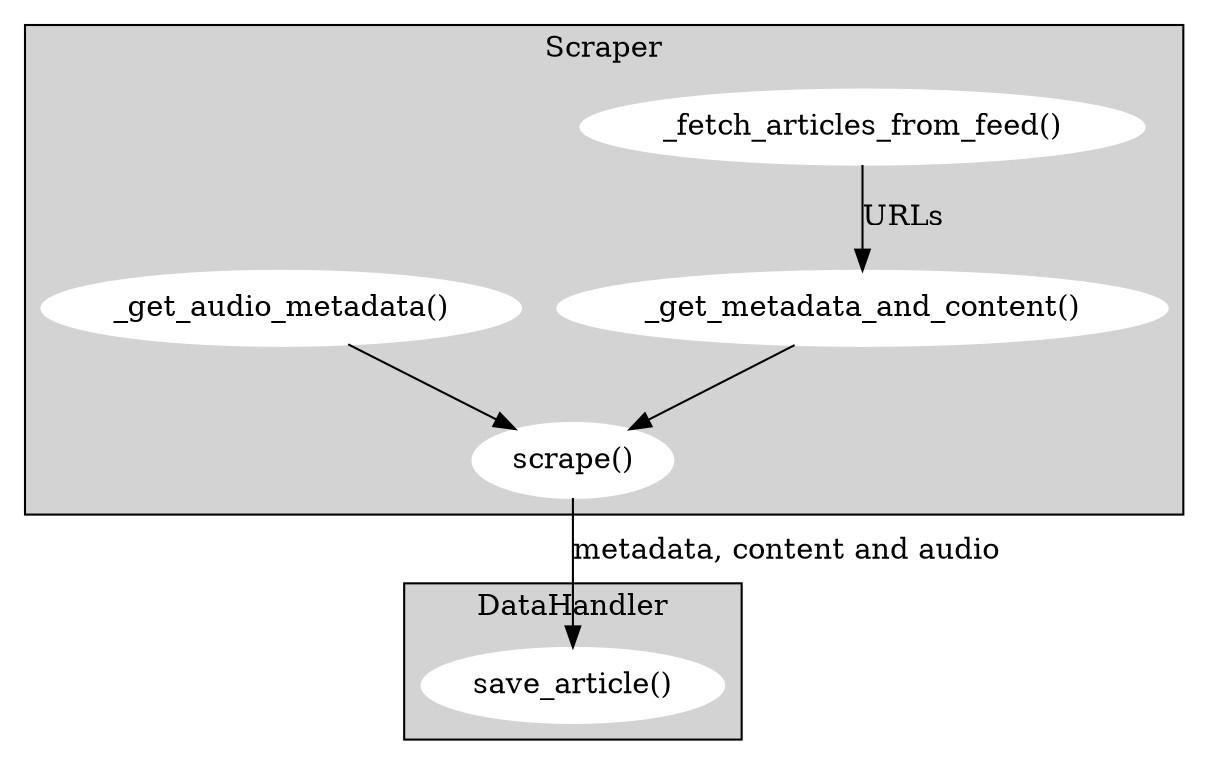 digraph G {

  
  subgraph cluster_0 {
    style=filled;
    node [style=filled,color=white];
    
    "_fetch_articles_from_feed()" -> "_get_metadata_and_content()" [label="URLs"];
    "_get_audio_metadata()" -> "scrape()";
    "_get_metadata_and_content()" -> "scrape()";
    label = "Scraper";
  }

  subgraph cluster_1 {
    style=filled
    node [style=filled,color=white];
    "save_article()"
    label = "DataHandler";
  }

"scrape()" -> "save_article()" [label="metadata, content and audio"];

}
